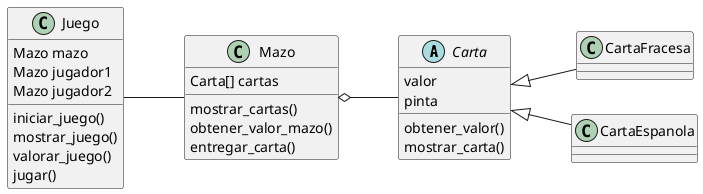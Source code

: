 @startuml
left to right direction

abstract Carta 
Carta <|-- CartaFracesa
Carta<|-- CartaEspanola
Mazo o--Carta
Juego -- Mazo

Juego : iniciar_juego()
Juego : mostrar_juego()
Juego : valorar_juego()
Juego : jugar()
Juego : Mazo mazo
Juego : Mazo jugador1
Juego : Mazo jugador2

Carta : valor
Carta : pinta
Carta : obtener_valor()
Carta : mostrar_carta()

Mazo : Carta[] cartas 
Mazo : mostrar_cartas()
Mazo : obtener_valor_mazo()
Mazo : entregar_carta()


@enduml